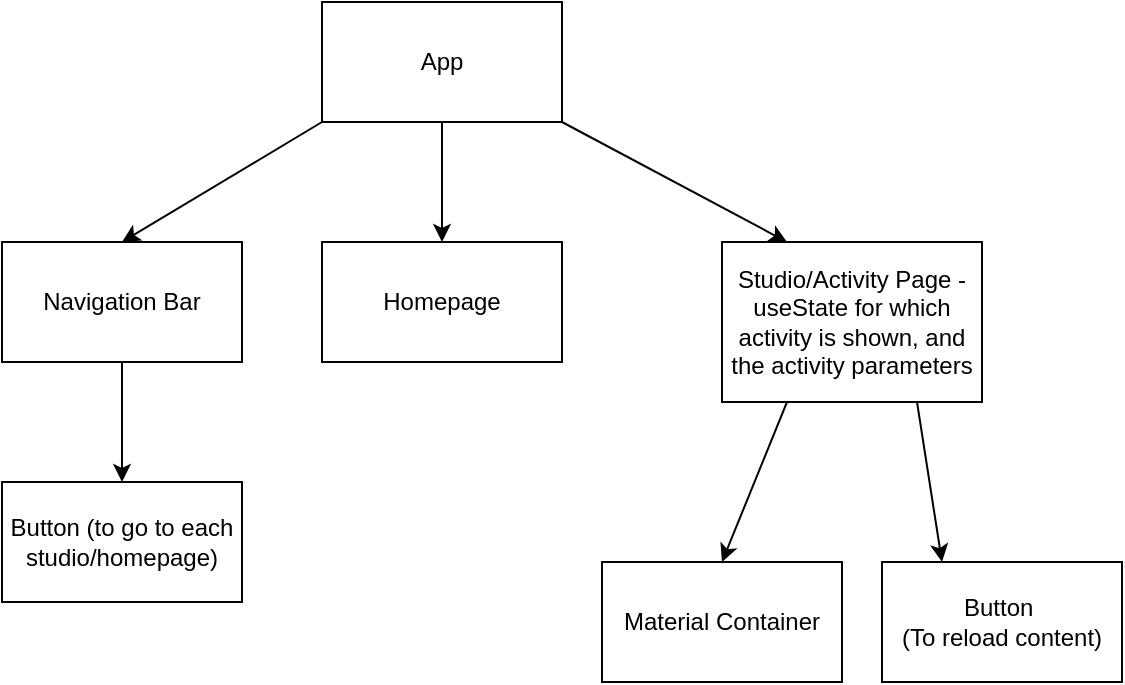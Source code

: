 <mxfile>
    <diagram id="uJCy8kjUfAYKIw-Yeamv" name="Page-1">
        <mxGraphModel dx="1003" dy="680" grid="1" gridSize="10" guides="1" tooltips="1" connect="1" arrows="1" fold="1" page="1" pageScale="1" pageWidth="850" pageHeight="1100" math="0" shadow="0">
            <root>
                <mxCell id="0"/>
                <mxCell id="1" parent="0"/>
                <mxCell id="12" style="edgeStyle=none;html=1;exitX=0;exitY=1;exitDx=0;exitDy=0;entryX=0.5;entryY=0;entryDx=0;entryDy=0;" edge="1" parent="1" source="2" target="5">
                    <mxGeometry relative="1" as="geometry"/>
                </mxCell>
                <mxCell id="14" style="edgeStyle=none;html=1;exitX=1;exitY=1;exitDx=0;exitDy=0;entryX=0.25;entryY=0;entryDx=0;entryDy=0;" edge="1" parent="1" source="2" target="13">
                    <mxGeometry relative="1" as="geometry">
                        <mxPoint x="680" y="150" as="targetPoint"/>
                    </mxGeometry>
                </mxCell>
                <mxCell id="2" value="App" style="rounded=0;whiteSpace=wrap;html=1;" vertex="1" parent="1">
                    <mxGeometry x="440" y="30" width="120" height="60" as="geometry"/>
                </mxCell>
                <mxCell id="3" value="Homepage" style="rounded=0;whiteSpace=wrap;html=1;" vertex="1" parent="1">
                    <mxGeometry x="440" y="150" width="120" height="60" as="geometry"/>
                </mxCell>
                <mxCell id="4" value="" style="endArrow=classic;html=1;exitX=0.5;exitY=1;exitDx=0;exitDy=0;entryX=0.5;entryY=0;entryDx=0;entryDy=0;" edge="1" parent="1" source="2" target="3">
                    <mxGeometry width="50" height="50" relative="1" as="geometry">
                        <mxPoint x="475" y="370" as="sourcePoint"/>
                        <mxPoint x="525" y="320" as="targetPoint"/>
                    </mxGeometry>
                </mxCell>
                <mxCell id="9" style="edgeStyle=none;html=1;entryX=0.5;entryY=0;entryDx=0;entryDy=0;" edge="1" parent="1" source="5" target="8">
                    <mxGeometry relative="1" as="geometry"/>
                </mxCell>
                <mxCell id="5" value="Navigation Bar" style="rounded=0;whiteSpace=wrap;html=1;" vertex="1" parent="1">
                    <mxGeometry x="280" y="150" width="120" height="60" as="geometry"/>
                </mxCell>
                <mxCell id="8" value="Button (to go to each studio/homepage)" style="rounded=0;whiteSpace=wrap;html=1;" vertex="1" parent="1">
                    <mxGeometry x="280" y="270" width="120" height="60" as="geometry"/>
                </mxCell>
                <mxCell id="16" style="edgeStyle=none;html=1;exitX=0.25;exitY=1;exitDx=0;exitDy=0;entryX=0.5;entryY=0;entryDx=0;entryDy=0;" edge="1" parent="1" source="13" target="15">
                    <mxGeometry relative="1" as="geometry"/>
                </mxCell>
                <mxCell id="18" style="edgeStyle=none;html=1;exitX=0.75;exitY=1;exitDx=0;exitDy=0;entryX=0.25;entryY=0;entryDx=0;entryDy=0;" edge="1" parent="1" source="13" target="17">
                    <mxGeometry relative="1" as="geometry"/>
                </mxCell>
                <mxCell id="13" value="Studio/Activity Page -&lt;br&gt;useState for which activity is shown, and the activity parameters" style="rounded=0;whiteSpace=wrap;html=1;" vertex="1" parent="1">
                    <mxGeometry x="640" y="150" width="130" height="80" as="geometry"/>
                </mxCell>
                <mxCell id="15" value="Material Container" style="rounded=0;whiteSpace=wrap;html=1;" vertex="1" parent="1">
                    <mxGeometry x="580" y="310" width="120" height="60" as="geometry"/>
                </mxCell>
                <mxCell id="17" value="Button&amp;nbsp;&lt;br&gt;(To reload content)" style="rounded=0;whiteSpace=wrap;html=1;" vertex="1" parent="1">
                    <mxGeometry x="720" y="310" width="120" height="60" as="geometry"/>
                </mxCell>
            </root>
        </mxGraphModel>
    </diagram>
</mxfile>